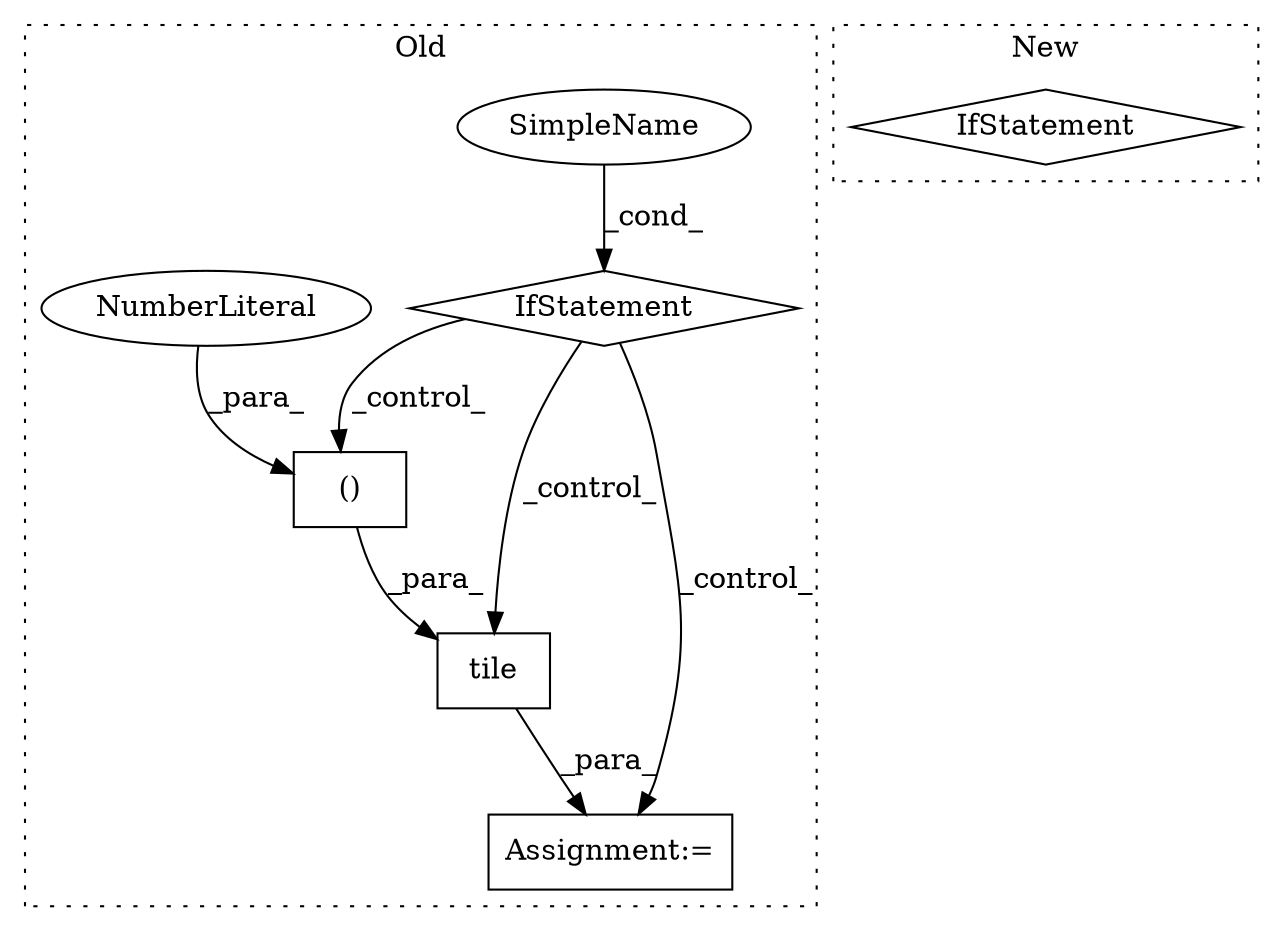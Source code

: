 digraph G {
subgraph cluster0 {
1 [label="tile" a="32" s="21390,21482" l="5,2" shape="box"];
3 [label="Assignment:=" a="7" s="21385" l="1" shape="box"];
4 [label="SimpleName" a="42" s="" l="" shape="ellipse"];
5 [label="()" a="106" s="21458" l="24" shape="box"];
6 [label="NumberLiteral" a="34" s="21458" l="1" shape="ellipse"];
7 [label="IfStatement" a="25" s="20991,21012" l="4,2" shape="diamond"];
label = "Old";
style="dotted";
}
subgraph cluster1 {
2 [label="IfStatement" a="25" s="21068" l="3" shape="diamond"];
label = "New";
style="dotted";
}
1 -> 3 [label="_para_"];
4 -> 7 [label="_cond_"];
5 -> 1 [label="_para_"];
6 -> 5 [label="_para_"];
7 -> 1 [label="_control_"];
7 -> 3 [label="_control_"];
7 -> 5 [label="_control_"];
}